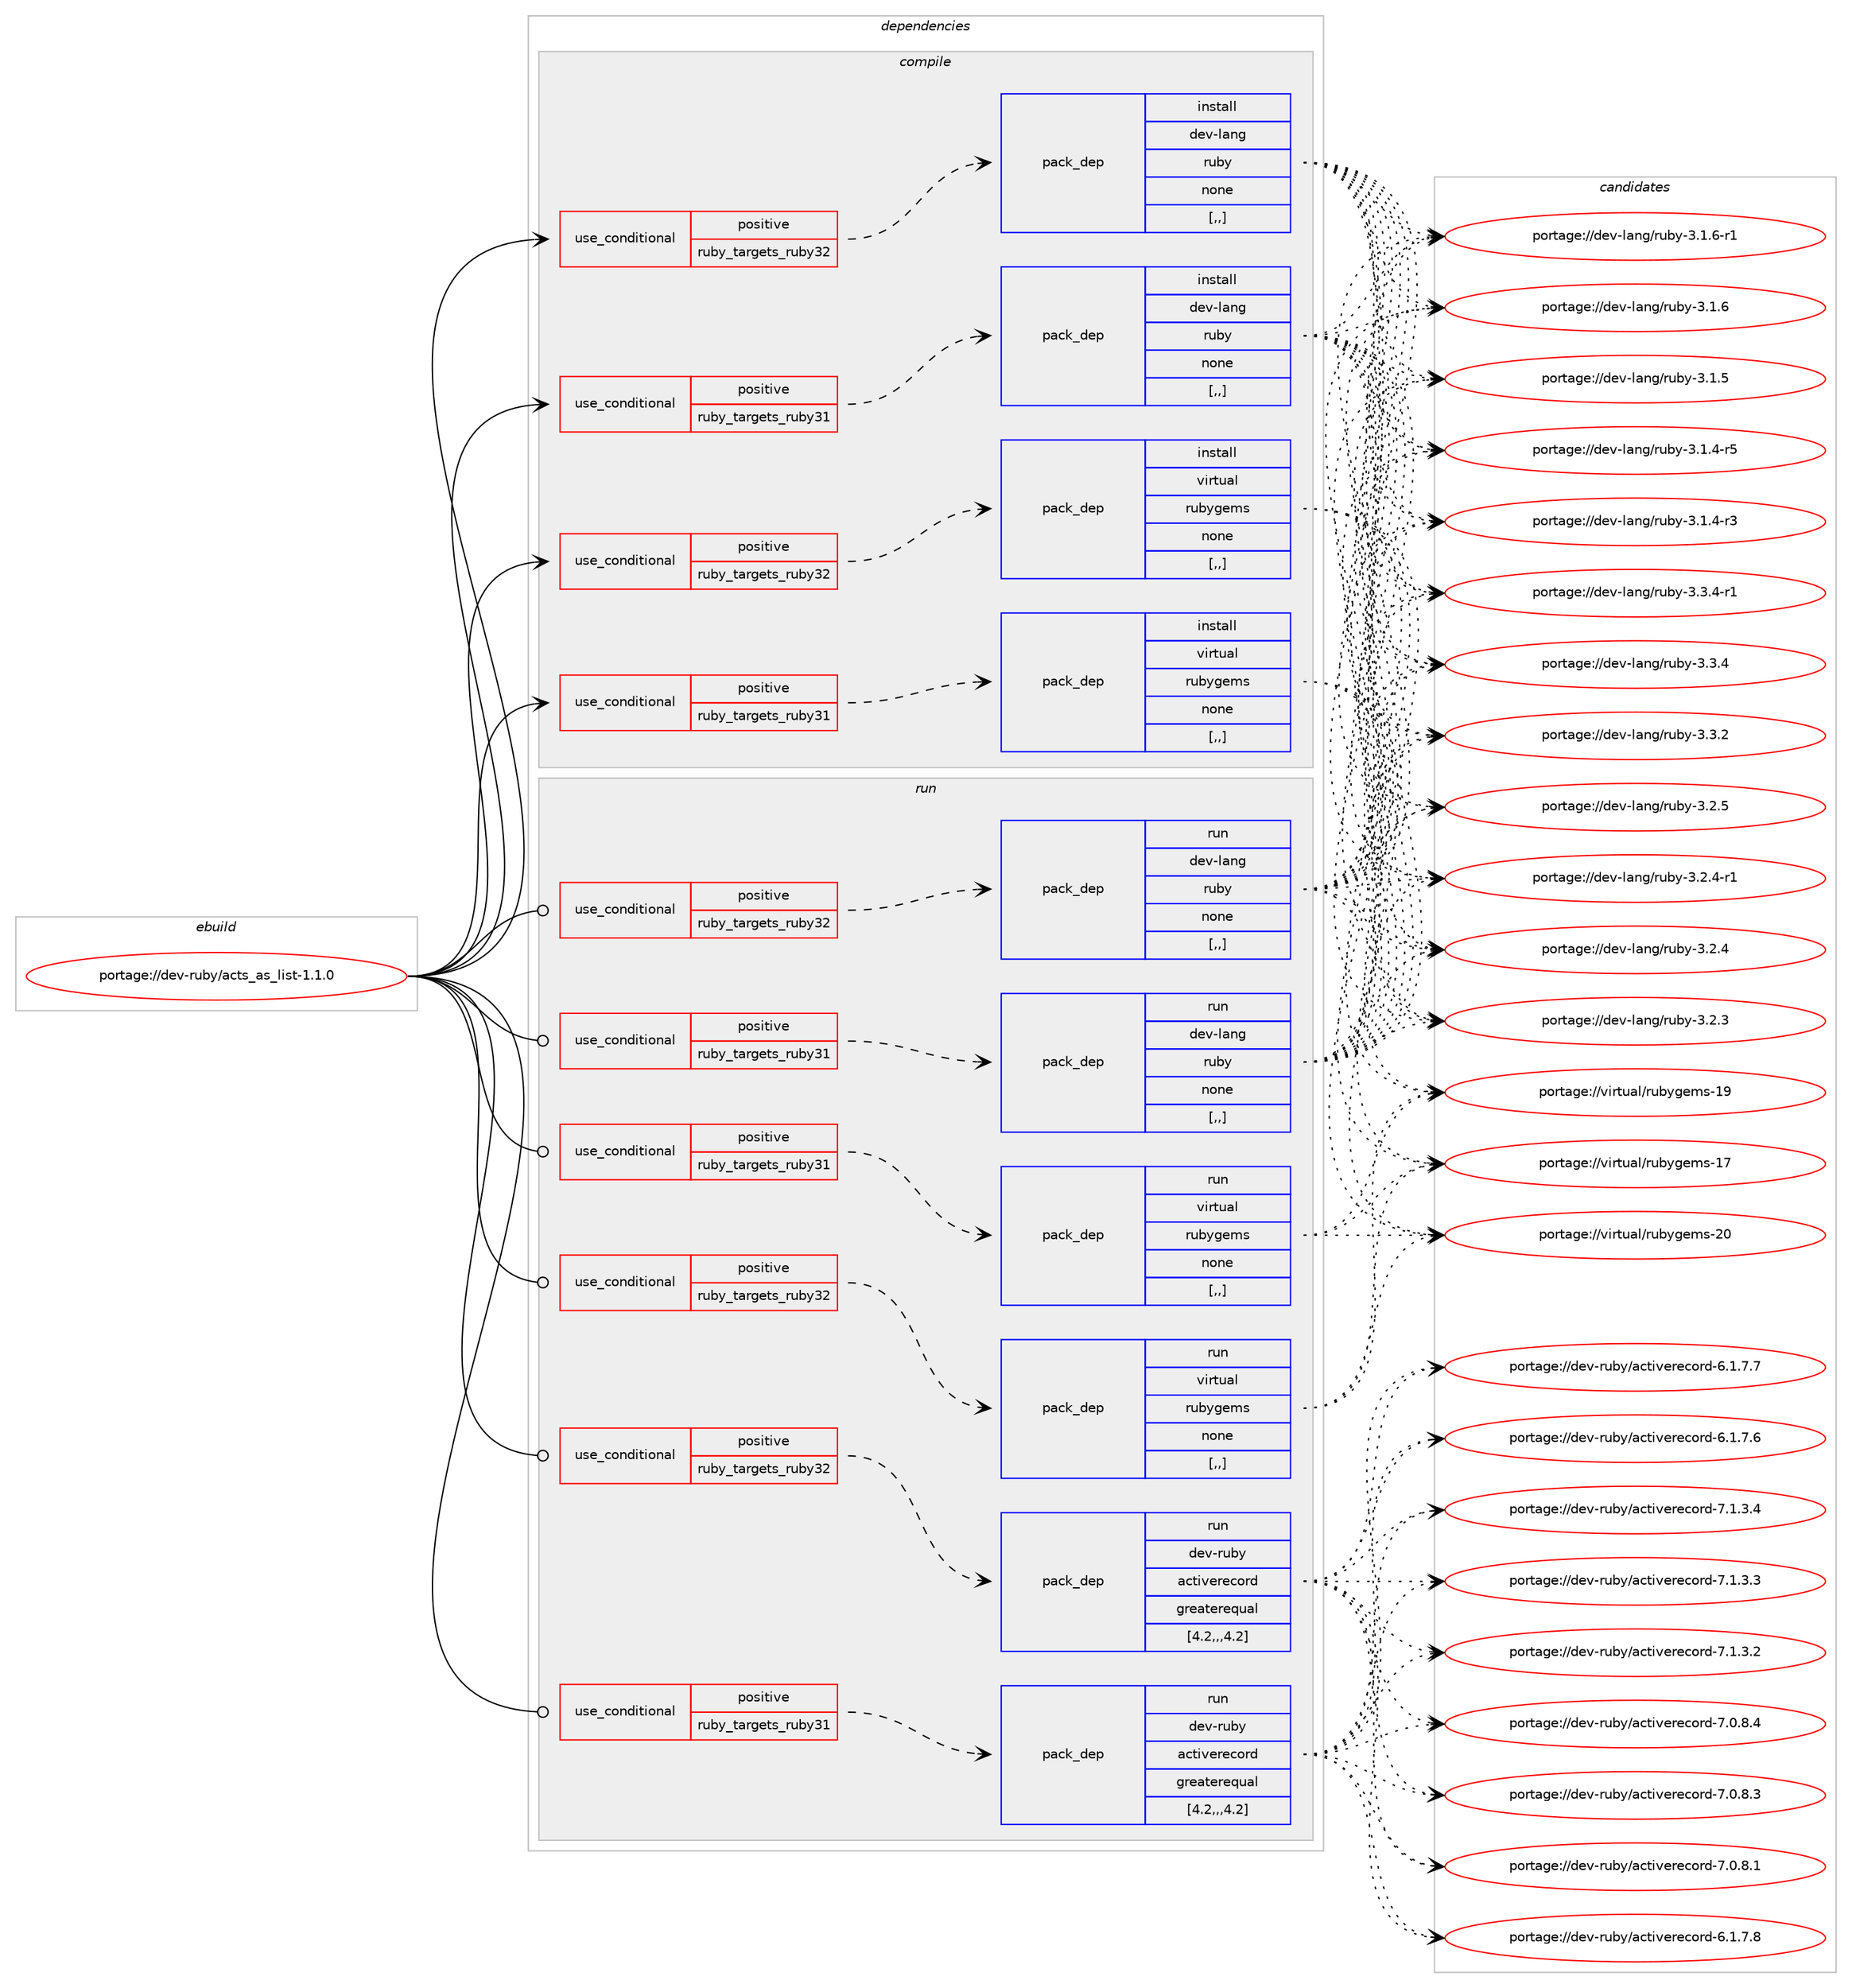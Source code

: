 digraph prolog {

# *************
# Graph options
# *************

newrank=true;
concentrate=true;
compound=true;
graph [rankdir=LR,fontname=Helvetica,fontsize=10,ranksep=1.5];#, ranksep=2.5, nodesep=0.2];
edge  [arrowhead=vee];
node  [fontname=Helvetica,fontsize=10];

# **********
# The ebuild
# **********

subgraph cluster_leftcol {
color=gray;
label=<<i>ebuild</i>>;
id [label="portage://dev-ruby/acts_as_list-1.1.0", color=red, width=4, href="../dev-ruby/acts_as_list-1.1.0.svg"];
}

# ****************
# The dependencies
# ****************

subgraph cluster_midcol {
color=gray;
label=<<i>dependencies</i>>;
subgraph cluster_compile {
fillcolor="#eeeeee";
style=filled;
label=<<i>compile</i>>;
subgraph cond44145 {
dependency176065 [label=<<TABLE BORDER="0" CELLBORDER="1" CELLSPACING="0" CELLPADDING="4"><TR><TD ROWSPAN="3" CELLPADDING="10">use_conditional</TD></TR><TR><TD>positive</TD></TR><TR><TD>ruby_targets_ruby31</TD></TR></TABLE>>, shape=none, color=red];
subgraph pack130638 {
dependency176066 [label=<<TABLE BORDER="0" CELLBORDER="1" CELLSPACING="0" CELLPADDING="4" WIDTH="220"><TR><TD ROWSPAN="6" CELLPADDING="30">pack_dep</TD></TR><TR><TD WIDTH="110">install</TD></TR><TR><TD>dev-lang</TD></TR><TR><TD>ruby</TD></TR><TR><TD>none</TD></TR><TR><TD>[,,]</TD></TR></TABLE>>, shape=none, color=blue];
}
dependency176065:e -> dependency176066:w [weight=20,style="dashed",arrowhead="vee"];
}
id:e -> dependency176065:w [weight=20,style="solid",arrowhead="vee"];
subgraph cond44146 {
dependency176067 [label=<<TABLE BORDER="0" CELLBORDER="1" CELLSPACING="0" CELLPADDING="4"><TR><TD ROWSPAN="3" CELLPADDING="10">use_conditional</TD></TR><TR><TD>positive</TD></TR><TR><TD>ruby_targets_ruby31</TD></TR></TABLE>>, shape=none, color=red];
subgraph pack130639 {
dependency176068 [label=<<TABLE BORDER="0" CELLBORDER="1" CELLSPACING="0" CELLPADDING="4" WIDTH="220"><TR><TD ROWSPAN="6" CELLPADDING="30">pack_dep</TD></TR><TR><TD WIDTH="110">install</TD></TR><TR><TD>virtual</TD></TR><TR><TD>rubygems</TD></TR><TR><TD>none</TD></TR><TR><TD>[,,]</TD></TR></TABLE>>, shape=none, color=blue];
}
dependency176067:e -> dependency176068:w [weight=20,style="dashed",arrowhead="vee"];
}
id:e -> dependency176067:w [weight=20,style="solid",arrowhead="vee"];
subgraph cond44147 {
dependency176069 [label=<<TABLE BORDER="0" CELLBORDER="1" CELLSPACING="0" CELLPADDING="4"><TR><TD ROWSPAN="3" CELLPADDING="10">use_conditional</TD></TR><TR><TD>positive</TD></TR><TR><TD>ruby_targets_ruby32</TD></TR></TABLE>>, shape=none, color=red];
subgraph pack130640 {
dependency176070 [label=<<TABLE BORDER="0" CELLBORDER="1" CELLSPACING="0" CELLPADDING="4" WIDTH="220"><TR><TD ROWSPAN="6" CELLPADDING="30">pack_dep</TD></TR><TR><TD WIDTH="110">install</TD></TR><TR><TD>dev-lang</TD></TR><TR><TD>ruby</TD></TR><TR><TD>none</TD></TR><TR><TD>[,,]</TD></TR></TABLE>>, shape=none, color=blue];
}
dependency176069:e -> dependency176070:w [weight=20,style="dashed",arrowhead="vee"];
}
id:e -> dependency176069:w [weight=20,style="solid",arrowhead="vee"];
subgraph cond44148 {
dependency176071 [label=<<TABLE BORDER="0" CELLBORDER="1" CELLSPACING="0" CELLPADDING="4"><TR><TD ROWSPAN="3" CELLPADDING="10">use_conditional</TD></TR><TR><TD>positive</TD></TR><TR><TD>ruby_targets_ruby32</TD></TR></TABLE>>, shape=none, color=red];
subgraph pack130641 {
dependency176072 [label=<<TABLE BORDER="0" CELLBORDER="1" CELLSPACING="0" CELLPADDING="4" WIDTH="220"><TR><TD ROWSPAN="6" CELLPADDING="30">pack_dep</TD></TR><TR><TD WIDTH="110">install</TD></TR><TR><TD>virtual</TD></TR><TR><TD>rubygems</TD></TR><TR><TD>none</TD></TR><TR><TD>[,,]</TD></TR></TABLE>>, shape=none, color=blue];
}
dependency176071:e -> dependency176072:w [weight=20,style="dashed",arrowhead="vee"];
}
id:e -> dependency176071:w [weight=20,style="solid",arrowhead="vee"];
}
subgraph cluster_compileandrun {
fillcolor="#eeeeee";
style=filled;
label=<<i>compile and run</i>>;
}
subgraph cluster_run {
fillcolor="#eeeeee";
style=filled;
label=<<i>run</i>>;
subgraph cond44149 {
dependency176073 [label=<<TABLE BORDER="0" CELLBORDER="1" CELLSPACING="0" CELLPADDING="4"><TR><TD ROWSPAN="3" CELLPADDING="10">use_conditional</TD></TR><TR><TD>positive</TD></TR><TR><TD>ruby_targets_ruby31</TD></TR></TABLE>>, shape=none, color=red];
subgraph pack130642 {
dependency176074 [label=<<TABLE BORDER="0" CELLBORDER="1" CELLSPACING="0" CELLPADDING="4" WIDTH="220"><TR><TD ROWSPAN="6" CELLPADDING="30">pack_dep</TD></TR><TR><TD WIDTH="110">run</TD></TR><TR><TD>dev-lang</TD></TR><TR><TD>ruby</TD></TR><TR><TD>none</TD></TR><TR><TD>[,,]</TD></TR></TABLE>>, shape=none, color=blue];
}
dependency176073:e -> dependency176074:w [weight=20,style="dashed",arrowhead="vee"];
}
id:e -> dependency176073:w [weight=20,style="solid",arrowhead="odot"];
subgraph cond44150 {
dependency176075 [label=<<TABLE BORDER="0" CELLBORDER="1" CELLSPACING="0" CELLPADDING="4"><TR><TD ROWSPAN="3" CELLPADDING="10">use_conditional</TD></TR><TR><TD>positive</TD></TR><TR><TD>ruby_targets_ruby31</TD></TR></TABLE>>, shape=none, color=red];
subgraph pack130643 {
dependency176076 [label=<<TABLE BORDER="0" CELLBORDER="1" CELLSPACING="0" CELLPADDING="4" WIDTH="220"><TR><TD ROWSPAN="6" CELLPADDING="30">pack_dep</TD></TR><TR><TD WIDTH="110">run</TD></TR><TR><TD>dev-ruby</TD></TR><TR><TD>activerecord</TD></TR><TR><TD>greaterequal</TD></TR><TR><TD>[4.2,,,4.2]</TD></TR></TABLE>>, shape=none, color=blue];
}
dependency176075:e -> dependency176076:w [weight=20,style="dashed",arrowhead="vee"];
}
id:e -> dependency176075:w [weight=20,style="solid",arrowhead="odot"];
subgraph cond44151 {
dependency176077 [label=<<TABLE BORDER="0" CELLBORDER="1" CELLSPACING="0" CELLPADDING="4"><TR><TD ROWSPAN="3" CELLPADDING="10">use_conditional</TD></TR><TR><TD>positive</TD></TR><TR><TD>ruby_targets_ruby31</TD></TR></TABLE>>, shape=none, color=red];
subgraph pack130644 {
dependency176078 [label=<<TABLE BORDER="0" CELLBORDER="1" CELLSPACING="0" CELLPADDING="4" WIDTH="220"><TR><TD ROWSPAN="6" CELLPADDING="30">pack_dep</TD></TR><TR><TD WIDTH="110">run</TD></TR><TR><TD>virtual</TD></TR><TR><TD>rubygems</TD></TR><TR><TD>none</TD></TR><TR><TD>[,,]</TD></TR></TABLE>>, shape=none, color=blue];
}
dependency176077:e -> dependency176078:w [weight=20,style="dashed",arrowhead="vee"];
}
id:e -> dependency176077:w [weight=20,style="solid",arrowhead="odot"];
subgraph cond44152 {
dependency176079 [label=<<TABLE BORDER="0" CELLBORDER="1" CELLSPACING="0" CELLPADDING="4"><TR><TD ROWSPAN="3" CELLPADDING="10">use_conditional</TD></TR><TR><TD>positive</TD></TR><TR><TD>ruby_targets_ruby32</TD></TR></TABLE>>, shape=none, color=red];
subgraph pack130645 {
dependency176080 [label=<<TABLE BORDER="0" CELLBORDER="1" CELLSPACING="0" CELLPADDING="4" WIDTH="220"><TR><TD ROWSPAN="6" CELLPADDING="30">pack_dep</TD></TR><TR><TD WIDTH="110">run</TD></TR><TR><TD>dev-lang</TD></TR><TR><TD>ruby</TD></TR><TR><TD>none</TD></TR><TR><TD>[,,]</TD></TR></TABLE>>, shape=none, color=blue];
}
dependency176079:e -> dependency176080:w [weight=20,style="dashed",arrowhead="vee"];
}
id:e -> dependency176079:w [weight=20,style="solid",arrowhead="odot"];
subgraph cond44153 {
dependency176081 [label=<<TABLE BORDER="0" CELLBORDER="1" CELLSPACING="0" CELLPADDING="4"><TR><TD ROWSPAN="3" CELLPADDING="10">use_conditional</TD></TR><TR><TD>positive</TD></TR><TR><TD>ruby_targets_ruby32</TD></TR></TABLE>>, shape=none, color=red];
subgraph pack130646 {
dependency176082 [label=<<TABLE BORDER="0" CELLBORDER="1" CELLSPACING="0" CELLPADDING="4" WIDTH="220"><TR><TD ROWSPAN="6" CELLPADDING="30">pack_dep</TD></TR><TR><TD WIDTH="110">run</TD></TR><TR><TD>dev-ruby</TD></TR><TR><TD>activerecord</TD></TR><TR><TD>greaterequal</TD></TR><TR><TD>[4.2,,,4.2]</TD></TR></TABLE>>, shape=none, color=blue];
}
dependency176081:e -> dependency176082:w [weight=20,style="dashed",arrowhead="vee"];
}
id:e -> dependency176081:w [weight=20,style="solid",arrowhead="odot"];
subgraph cond44154 {
dependency176083 [label=<<TABLE BORDER="0" CELLBORDER="1" CELLSPACING="0" CELLPADDING="4"><TR><TD ROWSPAN="3" CELLPADDING="10">use_conditional</TD></TR><TR><TD>positive</TD></TR><TR><TD>ruby_targets_ruby32</TD></TR></TABLE>>, shape=none, color=red];
subgraph pack130647 {
dependency176084 [label=<<TABLE BORDER="0" CELLBORDER="1" CELLSPACING="0" CELLPADDING="4" WIDTH="220"><TR><TD ROWSPAN="6" CELLPADDING="30">pack_dep</TD></TR><TR><TD WIDTH="110">run</TD></TR><TR><TD>virtual</TD></TR><TR><TD>rubygems</TD></TR><TR><TD>none</TD></TR><TR><TD>[,,]</TD></TR></TABLE>>, shape=none, color=blue];
}
dependency176083:e -> dependency176084:w [weight=20,style="dashed",arrowhead="vee"];
}
id:e -> dependency176083:w [weight=20,style="solid",arrowhead="odot"];
}
}

# **************
# The candidates
# **************

subgraph cluster_choices {
rank=same;
color=gray;
label=<<i>candidates</i>>;

subgraph choice130638 {
color=black;
nodesep=1;
choice100101118451089711010347114117981214551465146524511449 [label="portage://dev-lang/ruby-3.3.4-r1", color=red, width=4,href="../dev-lang/ruby-3.3.4-r1.svg"];
choice10010111845108971101034711411798121455146514652 [label="portage://dev-lang/ruby-3.3.4", color=red, width=4,href="../dev-lang/ruby-3.3.4.svg"];
choice10010111845108971101034711411798121455146514650 [label="portage://dev-lang/ruby-3.3.2", color=red, width=4,href="../dev-lang/ruby-3.3.2.svg"];
choice10010111845108971101034711411798121455146504653 [label="portage://dev-lang/ruby-3.2.5", color=red, width=4,href="../dev-lang/ruby-3.2.5.svg"];
choice100101118451089711010347114117981214551465046524511449 [label="portage://dev-lang/ruby-3.2.4-r1", color=red, width=4,href="../dev-lang/ruby-3.2.4-r1.svg"];
choice10010111845108971101034711411798121455146504652 [label="portage://dev-lang/ruby-3.2.4", color=red, width=4,href="../dev-lang/ruby-3.2.4.svg"];
choice10010111845108971101034711411798121455146504651 [label="portage://dev-lang/ruby-3.2.3", color=red, width=4,href="../dev-lang/ruby-3.2.3.svg"];
choice100101118451089711010347114117981214551464946544511449 [label="portage://dev-lang/ruby-3.1.6-r1", color=red, width=4,href="../dev-lang/ruby-3.1.6-r1.svg"];
choice10010111845108971101034711411798121455146494654 [label="portage://dev-lang/ruby-3.1.6", color=red, width=4,href="../dev-lang/ruby-3.1.6.svg"];
choice10010111845108971101034711411798121455146494653 [label="portage://dev-lang/ruby-3.1.5", color=red, width=4,href="../dev-lang/ruby-3.1.5.svg"];
choice100101118451089711010347114117981214551464946524511453 [label="portage://dev-lang/ruby-3.1.4-r5", color=red, width=4,href="../dev-lang/ruby-3.1.4-r5.svg"];
choice100101118451089711010347114117981214551464946524511451 [label="portage://dev-lang/ruby-3.1.4-r3", color=red, width=4,href="../dev-lang/ruby-3.1.4-r3.svg"];
dependency176066:e -> choice100101118451089711010347114117981214551465146524511449:w [style=dotted,weight="100"];
dependency176066:e -> choice10010111845108971101034711411798121455146514652:w [style=dotted,weight="100"];
dependency176066:e -> choice10010111845108971101034711411798121455146514650:w [style=dotted,weight="100"];
dependency176066:e -> choice10010111845108971101034711411798121455146504653:w [style=dotted,weight="100"];
dependency176066:e -> choice100101118451089711010347114117981214551465046524511449:w [style=dotted,weight="100"];
dependency176066:e -> choice10010111845108971101034711411798121455146504652:w [style=dotted,weight="100"];
dependency176066:e -> choice10010111845108971101034711411798121455146504651:w [style=dotted,weight="100"];
dependency176066:e -> choice100101118451089711010347114117981214551464946544511449:w [style=dotted,weight="100"];
dependency176066:e -> choice10010111845108971101034711411798121455146494654:w [style=dotted,weight="100"];
dependency176066:e -> choice10010111845108971101034711411798121455146494653:w [style=dotted,weight="100"];
dependency176066:e -> choice100101118451089711010347114117981214551464946524511453:w [style=dotted,weight="100"];
dependency176066:e -> choice100101118451089711010347114117981214551464946524511451:w [style=dotted,weight="100"];
}
subgraph choice130639 {
color=black;
nodesep=1;
choice118105114116117971084711411798121103101109115455048 [label="portage://virtual/rubygems-20", color=red, width=4,href="../virtual/rubygems-20.svg"];
choice118105114116117971084711411798121103101109115454957 [label="portage://virtual/rubygems-19", color=red, width=4,href="../virtual/rubygems-19.svg"];
choice118105114116117971084711411798121103101109115454955 [label="portage://virtual/rubygems-17", color=red, width=4,href="../virtual/rubygems-17.svg"];
dependency176068:e -> choice118105114116117971084711411798121103101109115455048:w [style=dotted,weight="100"];
dependency176068:e -> choice118105114116117971084711411798121103101109115454957:w [style=dotted,weight="100"];
dependency176068:e -> choice118105114116117971084711411798121103101109115454955:w [style=dotted,weight="100"];
}
subgraph choice130640 {
color=black;
nodesep=1;
choice100101118451089711010347114117981214551465146524511449 [label="portage://dev-lang/ruby-3.3.4-r1", color=red, width=4,href="../dev-lang/ruby-3.3.4-r1.svg"];
choice10010111845108971101034711411798121455146514652 [label="portage://dev-lang/ruby-3.3.4", color=red, width=4,href="../dev-lang/ruby-3.3.4.svg"];
choice10010111845108971101034711411798121455146514650 [label="portage://dev-lang/ruby-3.3.2", color=red, width=4,href="../dev-lang/ruby-3.3.2.svg"];
choice10010111845108971101034711411798121455146504653 [label="portage://dev-lang/ruby-3.2.5", color=red, width=4,href="../dev-lang/ruby-3.2.5.svg"];
choice100101118451089711010347114117981214551465046524511449 [label="portage://dev-lang/ruby-3.2.4-r1", color=red, width=4,href="../dev-lang/ruby-3.2.4-r1.svg"];
choice10010111845108971101034711411798121455146504652 [label="portage://dev-lang/ruby-3.2.4", color=red, width=4,href="../dev-lang/ruby-3.2.4.svg"];
choice10010111845108971101034711411798121455146504651 [label="portage://dev-lang/ruby-3.2.3", color=red, width=4,href="../dev-lang/ruby-3.2.3.svg"];
choice100101118451089711010347114117981214551464946544511449 [label="portage://dev-lang/ruby-3.1.6-r1", color=red, width=4,href="../dev-lang/ruby-3.1.6-r1.svg"];
choice10010111845108971101034711411798121455146494654 [label="portage://dev-lang/ruby-3.1.6", color=red, width=4,href="../dev-lang/ruby-3.1.6.svg"];
choice10010111845108971101034711411798121455146494653 [label="portage://dev-lang/ruby-3.1.5", color=red, width=4,href="../dev-lang/ruby-3.1.5.svg"];
choice100101118451089711010347114117981214551464946524511453 [label="portage://dev-lang/ruby-3.1.4-r5", color=red, width=4,href="../dev-lang/ruby-3.1.4-r5.svg"];
choice100101118451089711010347114117981214551464946524511451 [label="portage://dev-lang/ruby-3.1.4-r3", color=red, width=4,href="../dev-lang/ruby-3.1.4-r3.svg"];
dependency176070:e -> choice100101118451089711010347114117981214551465146524511449:w [style=dotted,weight="100"];
dependency176070:e -> choice10010111845108971101034711411798121455146514652:w [style=dotted,weight="100"];
dependency176070:e -> choice10010111845108971101034711411798121455146514650:w [style=dotted,weight="100"];
dependency176070:e -> choice10010111845108971101034711411798121455146504653:w [style=dotted,weight="100"];
dependency176070:e -> choice100101118451089711010347114117981214551465046524511449:w [style=dotted,weight="100"];
dependency176070:e -> choice10010111845108971101034711411798121455146504652:w [style=dotted,weight="100"];
dependency176070:e -> choice10010111845108971101034711411798121455146504651:w [style=dotted,weight="100"];
dependency176070:e -> choice100101118451089711010347114117981214551464946544511449:w [style=dotted,weight="100"];
dependency176070:e -> choice10010111845108971101034711411798121455146494654:w [style=dotted,weight="100"];
dependency176070:e -> choice10010111845108971101034711411798121455146494653:w [style=dotted,weight="100"];
dependency176070:e -> choice100101118451089711010347114117981214551464946524511453:w [style=dotted,weight="100"];
dependency176070:e -> choice100101118451089711010347114117981214551464946524511451:w [style=dotted,weight="100"];
}
subgraph choice130641 {
color=black;
nodesep=1;
choice118105114116117971084711411798121103101109115455048 [label="portage://virtual/rubygems-20", color=red, width=4,href="../virtual/rubygems-20.svg"];
choice118105114116117971084711411798121103101109115454957 [label="portage://virtual/rubygems-19", color=red, width=4,href="../virtual/rubygems-19.svg"];
choice118105114116117971084711411798121103101109115454955 [label="portage://virtual/rubygems-17", color=red, width=4,href="../virtual/rubygems-17.svg"];
dependency176072:e -> choice118105114116117971084711411798121103101109115455048:w [style=dotted,weight="100"];
dependency176072:e -> choice118105114116117971084711411798121103101109115454957:w [style=dotted,weight="100"];
dependency176072:e -> choice118105114116117971084711411798121103101109115454955:w [style=dotted,weight="100"];
}
subgraph choice130642 {
color=black;
nodesep=1;
choice100101118451089711010347114117981214551465146524511449 [label="portage://dev-lang/ruby-3.3.4-r1", color=red, width=4,href="../dev-lang/ruby-3.3.4-r1.svg"];
choice10010111845108971101034711411798121455146514652 [label="portage://dev-lang/ruby-3.3.4", color=red, width=4,href="../dev-lang/ruby-3.3.4.svg"];
choice10010111845108971101034711411798121455146514650 [label="portage://dev-lang/ruby-3.3.2", color=red, width=4,href="../dev-lang/ruby-3.3.2.svg"];
choice10010111845108971101034711411798121455146504653 [label="portage://dev-lang/ruby-3.2.5", color=red, width=4,href="../dev-lang/ruby-3.2.5.svg"];
choice100101118451089711010347114117981214551465046524511449 [label="portage://dev-lang/ruby-3.2.4-r1", color=red, width=4,href="../dev-lang/ruby-3.2.4-r1.svg"];
choice10010111845108971101034711411798121455146504652 [label="portage://dev-lang/ruby-3.2.4", color=red, width=4,href="../dev-lang/ruby-3.2.4.svg"];
choice10010111845108971101034711411798121455146504651 [label="portage://dev-lang/ruby-3.2.3", color=red, width=4,href="../dev-lang/ruby-3.2.3.svg"];
choice100101118451089711010347114117981214551464946544511449 [label="portage://dev-lang/ruby-3.1.6-r1", color=red, width=4,href="../dev-lang/ruby-3.1.6-r1.svg"];
choice10010111845108971101034711411798121455146494654 [label="portage://dev-lang/ruby-3.1.6", color=red, width=4,href="../dev-lang/ruby-3.1.6.svg"];
choice10010111845108971101034711411798121455146494653 [label="portage://dev-lang/ruby-3.1.5", color=red, width=4,href="../dev-lang/ruby-3.1.5.svg"];
choice100101118451089711010347114117981214551464946524511453 [label="portage://dev-lang/ruby-3.1.4-r5", color=red, width=4,href="../dev-lang/ruby-3.1.4-r5.svg"];
choice100101118451089711010347114117981214551464946524511451 [label="portage://dev-lang/ruby-3.1.4-r3", color=red, width=4,href="../dev-lang/ruby-3.1.4-r3.svg"];
dependency176074:e -> choice100101118451089711010347114117981214551465146524511449:w [style=dotted,weight="100"];
dependency176074:e -> choice10010111845108971101034711411798121455146514652:w [style=dotted,weight="100"];
dependency176074:e -> choice10010111845108971101034711411798121455146514650:w [style=dotted,weight="100"];
dependency176074:e -> choice10010111845108971101034711411798121455146504653:w [style=dotted,weight="100"];
dependency176074:e -> choice100101118451089711010347114117981214551465046524511449:w [style=dotted,weight="100"];
dependency176074:e -> choice10010111845108971101034711411798121455146504652:w [style=dotted,weight="100"];
dependency176074:e -> choice10010111845108971101034711411798121455146504651:w [style=dotted,weight="100"];
dependency176074:e -> choice100101118451089711010347114117981214551464946544511449:w [style=dotted,weight="100"];
dependency176074:e -> choice10010111845108971101034711411798121455146494654:w [style=dotted,weight="100"];
dependency176074:e -> choice10010111845108971101034711411798121455146494653:w [style=dotted,weight="100"];
dependency176074:e -> choice100101118451089711010347114117981214551464946524511453:w [style=dotted,weight="100"];
dependency176074:e -> choice100101118451089711010347114117981214551464946524511451:w [style=dotted,weight="100"];
}
subgraph choice130643 {
color=black;
nodesep=1;
choice1001011184511411798121479799116105118101114101991111141004555464946514652 [label="portage://dev-ruby/activerecord-7.1.3.4", color=red, width=4,href="../dev-ruby/activerecord-7.1.3.4.svg"];
choice1001011184511411798121479799116105118101114101991111141004555464946514651 [label="portage://dev-ruby/activerecord-7.1.3.3", color=red, width=4,href="../dev-ruby/activerecord-7.1.3.3.svg"];
choice1001011184511411798121479799116105118101114101991111141004555464946514650 [label="portage://dev-ruby/activerecord-7.1.3.2", color=red, width=4,href="../dev-ruby/activerecord-7.1.3.2.svg"];
choice1001011184511411798121479799116105118101114101991111141004555464846564652 [label="portage://dev-ruby/activerecord-7.0.8.4", color=red, width=4,href="../dev-ruby/activerecord-7.0.8.4.svg"];
choice1001011184511411798121479799116105118101114101991111141004555464846564651 [label="portage://dev-ruby/activerecord-7.0.8.3", color=red, width=4,href="../dev-ruby/activerecord-7.0.8.3.svg"];
choice1001011184511411798121479799116105118101114101991111141004555464846564649 [label="portage://dev-ruby/activerecord-7.0.8.1", color=red, width=4,href="../dev-ruby/activerecord-7.0.8.1.svg"];
choice1001011184511411798121479799116105118101114101991111141004554464946554656 [label="portage://dev-ruby/activerecord-6.1.7.8", color=red, width=4,href="../dev-ruby/activerecord-6.1.7.8.svg"];
choice1001011184511411798121479799116105118101114101991111141004554464946554655 [label="portage://dev-ruby/activerecord-6.1.7.7", color=red, width=4,href="../dev-ruby/activerecord-6.1.7.7.svg"];
choice1001011184511411798121479799116105118101114101991111141004554464946554654 [label="portage://dev-ruby/activerecord-6.1.7.6", color=red, width=4,href="../dev-ruby/activerecord-6.1.7.6.svg"];
dependency176076:e -> choice1001011184511411798121479799116105118101114101991111141004555464946514652:w [style=dotted,weight="100"];
dependency176076:e -> choice1001011184511411798121479799116105118101114101991111141004555464946514651:w [style=dotted,weight="100"];
dependency176076:e -> choice1001011184511411798121479799116105118101114101991111141004555464946514650:w [style=dotted,weight="100"];
dependency176076:e -> choice1001011184511411798121479799116105118101114101991111141004555464846564652:w [style=dotted,weight="100"];
dependency176076:e -> choice1001011184511411798121479799116105118101114101991111141004555464846564651:w [style=dotted,weight="100"];
dependency176076:e -> choice1001011184511411798121479799116105118101114101991111141004555464846564649:w [style=dotted,weight="100"];
dependency176076:e -> choice1001011184511411798121479799116105118101114101991111141004554464946554656:w [style=dotted,weight="100"];
dependency176076:e -> choice1001011184511411798121479799116105118101114101991111141004554464946554655:w [style=dotted,weight="100"];
dependency176076:e -> choice1001011184511411798121479799116105118101114101991111141004554464946554654:w [style=dotted,weight="100"];
}
subgraph choice130644 {
color=black;
nodesep=1;
choice118105114116117971084711411798121103101109115455048 [label="portage://virtual/rubygems-20", color=red, width=4,href="../virtual/rubygems-20.svg"];
choice118105114116117971084711411798121103101109115454957 [label="portage://virtual/rubygems-19", color=red, width=4,href="../virtual/rubygems-19.svg"];
choice118105114116117971084711411798121103101109115454955 [label="portage://virtual/rubygems-17", color=red, width=4,href="../virtual/rubygems-17.svg"];
dependency176078:e -> choice118105114116117971084711411798121103101109115455048:w [style=dotted,weight="100"];
dependency176078:e -> choice118105114116117971084711411798121103101109115454957:w [style=dotted,weight="100"];
dependency176078:e -> choice118105114116117971084711411798121103101109115454955:w [style=dotted,weight="100"];
}
subgraph choice130645 {
color=black;
nodesep=1;
choice100101118451089711010347114117981214551465146524511449 [label="portage://dev-lang/ruby-3.3.4-r1", color=red, width=4,href="../dev-lang/ruby-3.3.4-r1.svg"];
choice10010111845108971101034711411798121455146514652 [label="portage://dev-lang/ruby-3.3.4", color=red, width=4,href="../dev-lang/ruby-3.3.4.svg"];
choice10010111845108971101034711411798121455146514650 [label="portage://dev-lang/ruby-3.3.2", color=red, width=4,href="../dev-lang/ruby-3.3.2.svg"];
choice10010111845108971101034711411798121455146504653 [label="portage://dev-lang/ruby-3.2.5", color=red, width=4,href="../dev-lang/ruby-3.2.5.svg"];
choice100101118451089711010347114117981214551465046524511449 [label="portage://dev-lang/ruby-3.2.4-r1", color=red, width=4,href="../dev-lang/ruby-3.2.4-r1.svg"];
choice10010111845108971101034711411798121455146504652 [label="portage://dev-lang/ruby-3.2.4", color=red, width=4,href="../dev-lang/ruby-3.2.4.svg"];
choice10010111845108971101034711411798121455146504651 [label="portage://dev-lang/ruby-3.2.3", color=red, width=4,href="../dev-lang/ruby-3.2.3.svg"];
choice100101118451089711010347114117981214551464946544511449 [label="portage://dev-lang/ruby-3.1.6-r1", color=red, width=4,href="../dev-lang/ruby-3.1.6-r1.svg"];
choice10010111845108971101034711411798121455146494654 [label="portage://dev-lang/ruby-3.1.6", color=red, width=4,href="../dev-lang/ruby-3.1.6.svg"];
choice10010111845108971101034711411798121455146494653 [label="portage://dev-lang/ruby-3.1.5", color=red, width=4,href="../dev-lang/ruby-3.1.5.svg"];
choice100101118451089711010347114117981214551464946524511453 [label="portage://dev-lang/ruby-3.1.4-r5", color=red, width=4,href="../dev-lang/ruby-3.1.4-r5.svg"];
choice100101118451089711010347114117981214551464946524511451 [label="portage://dev-lang/ruby-3.1.4-r3", color=red, width=4,href="../dev-lang/ruby-3.1.4-r3.svg"];
dependency176080:e -> choice100101118451089711010347114117981214551465146524511449:w [style=dotted,weight="100"];
dependency176080:e -> choice10010111845108971101034711411798121455146514652:w [style=dotted,weight="100"];
dependency176080:e -> choice10010111845108971101034711411798121455146514650:w [style=dotted,weight="100"];
dependency176080:e -> choice10010111845108971101034711411798121455146504653:w [style=dotted,weight="100"];
dependency176080:e -> choice100101118451089711010347114117981214551465046524511449:w [style=dotted,weight="100"];
dependency176080:e -> choice10010111845108971101034711411798121455146504652:w [style=dotted,weight="100"];
dependency176080:e -> choice10010111845108971101034711411798121455146504651:w [style=dotted,weight="100"];
dependency176080:e -> choice100101118451089711010347114117981214551464946544511449:w [style=dotted,weight="100"];
dependency176080:e -> choice10010111845108971101034711411798121455146494654:w [style=dotted,weight="100"];
dependency176080:e -> choice10010111845108971101034711411798121455146494653:w [style=dotted,weight="100"];
dependency176080:e -> choice100101118451089711010347114117981214551464946524511453:w [style=dotted,weight="100"];
dependency176080:e -> choice100101118451089711010347114117981214551464946524511451:w [style=dotted,weight="100"];
}
subgraph choice130646 {
color=black;
nodesep=1;
choice1001011184511411798121479799116105118101114101991111141004555464946514652 [label="portage://dev-ruby/activerecord-7.1.3.4", color=red, width=4,href="../dev-ruby/activerecord-7.1.3.4.svg"];
choice1001011184511411798121479799116105118101114101991111141004555464946514651 [label="portage://dev-ruby/activerecord-7.1.3.3", color=red, width=4,href="../dev-ruby/activerecord-7.1.3.3.svg"];
choice1001011184511411798121479799116105118101114101991111141004555464946514650 [label="portage://dev-ruby/activerecord-7.1.3.2", color=red, width=4,href="../dev-ruby/activerecord-7.1.3.2.svg"];
choice1001011184511411798121479799116105118101114101991111141004555464846564652 [label="portage://dev-ruby/activerecord-7.0.8.4", color=red, width=4,href="../dev-ruby/activerecord-7.0.8.4.svg"];
choice1001011184511411798121479799116105118101114101991111141004555464846564651 [label="portage://dev-ruby/activerecord-7.0.8.3", color=red, width=4,href="../dev-ruby/activerecord-7.0.8.3.svg"];
choice1001011184511411798121479799116105118101114101991111141004555464846564649 [label="portage://dev-ruby/activerecord-7.0.8.1", color=red, width=4,href="../dev-ruby/activerecord-7.0.8.1.svg"];
choice1001011184511411798121479799116105118101114101991111141004554464946554656 [label="portage://dev-ruby/activerecord-6.1.7.8", color=red, width=4,href="../dev-ruby/activerecord-6.1.7.8.svg"];
choice1001011184511411798121479799116105118101114101991111141004554464946554655 [label="portage://dev-ruby/activerecord-6.1.7.7", color=red, width=4,href="../dev-ruby/activerecord-6.1.7.7.svg"];
choice1001011184511411798121479799116105118101114101991111141004554464946554654 [label="portage://dev-ruby/activerecord-6.1.7.6", color=red, width=4,href="../dev-ruby/activerecord-6.1.7.6.svg"];
dependency176082:e -> choice1001011184511411798121479799116105118101114101991111141004555464946514652:w [style=dotted,weight="100"];
dependency176082:e -> choice1001011184511411798121479799116105118101114101991111141004555464946514651:w [style=dotted,weight="100"];
dependency176082:e -> choice1001011184511411798121479799116105118101114101991111141004555464946514650:w [style=dotted,weight="100"];
dependency176082:e -> choice1001011184511411798121479799116105118101114101991111141004555464846564652:w [style=dotted,weight="100"];
dependency176082:e -> choice1001011184511411798121479799116105118101114101991111141004555464846564651:w [style=dotted,weight="100"];
dependency176082:e -> choice1001011184511411798121479799116105118101114101991111141004555464846564649:w [style=dotted,weight="100"];
dependency176082:e -> choice1001011184511411798121479799116105118101114101991111141004554464946554656:w [style=dotted,weight="100"];
dependency176082:e -> choice1001011184511411798121479799116105118101114101991111141004554464946554655:w [style=dotted,weight="100"];
dependency176082:e -> choice1001011184511411798121479799116105118101114101991111141004554464946554654:w [style=dotted,weight="100"];
}
subgraph choice130647 {
color=black;
nodesep=1;
choice118105114116117971084711411798121103101109115455048 [label="portage://virtual/rubygems-20", color=red, width=4,href="../virtual/rubygems-20.svg"];
choice118105114116117971084711411798121103101109115454957 [label="portage://virtual/rubygems-19", color=red, width=4,href="../virtual/rubygems-19.svg"];
choice118105114116117971084711411798121103101109115454955 [label="portage://virtual/rubygems-17", color=red, width=4,href="../virtual/rubygems-17.svg"];
dependency176084:e -> choice118105114116117971084711411798121103101109115455048:w [style=dotted,weight="100"];
dependency176084:e -> choice118105114116117971084711411798121103101109115454957:w [style=dotted,weight="100"];
dependency176084:e -> choice118105114116117971084711411798121103101109115454955:w [style=dotted,weight="100"];
}
}

}
